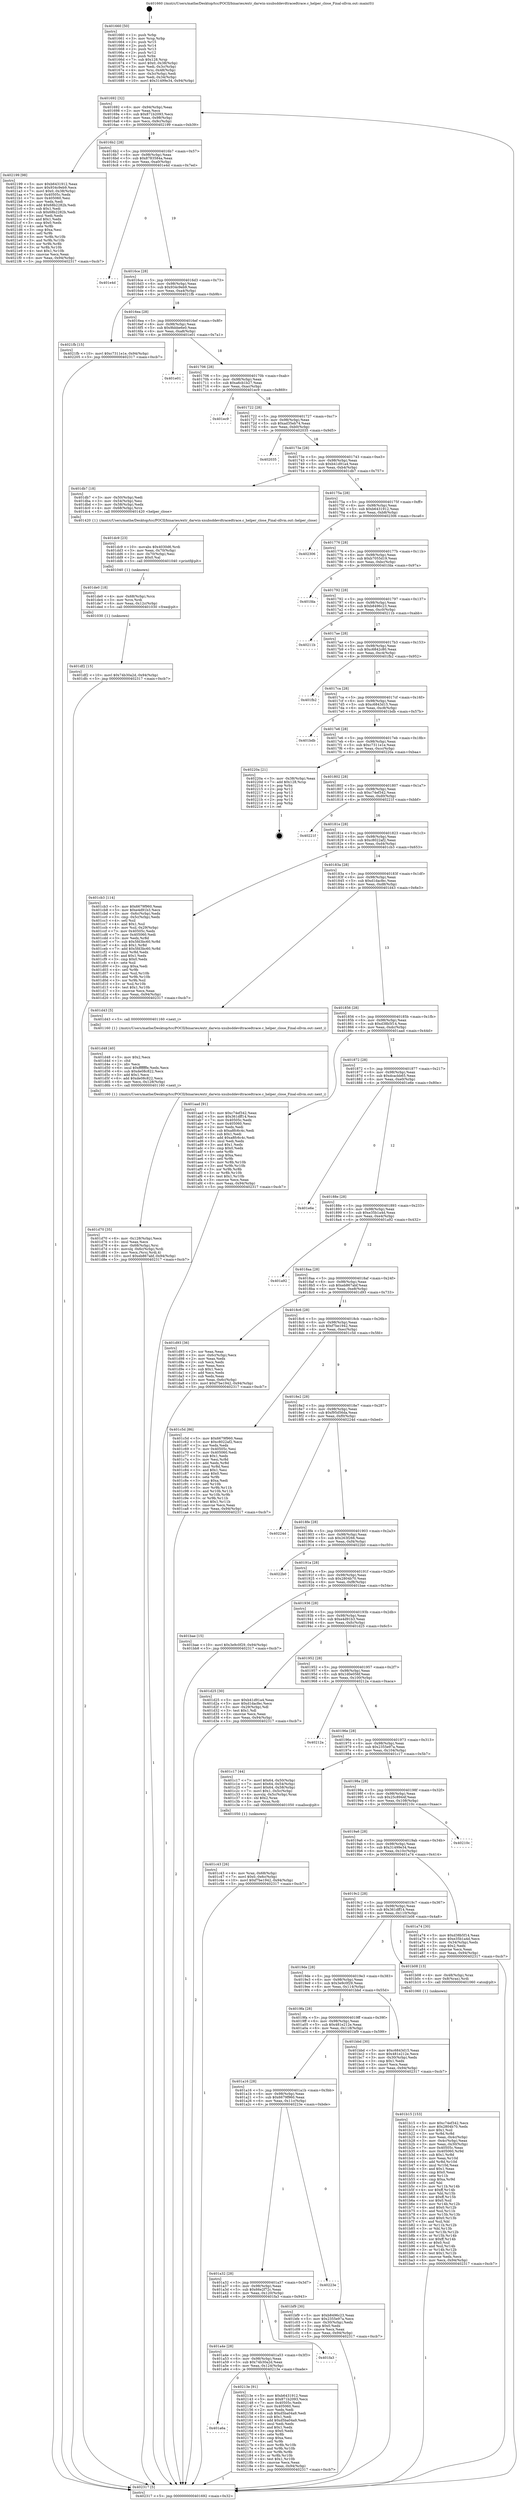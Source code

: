 digraph "0x401660" {
  label = "0x401660 (/mnt/c/Users/mathe/Desktop/tcc/POCII/binaries/extr_darwin-xnubsddevdtracedtrace.c_helper_close_Final-ollvm.out::main(0))"
  labelloc = "t"
  node[shape=record]

  Entry [label="",width=0.3,height=0.3,shape=circle,fillcolor=black,style=filled]
  "0x401692" [label="{
     0x401692 [32]\l
     | [instrs]\l
     &nbsp;&nbsp;0x401692 \<+6\>: mov -0x94(%rbp),%eax\l
     &nbsp;&nbsp;0x401698 \<+2\>: mov %eax,%ecx\l
     &nbsp;&nbsp;0x40169a \<+6\>: sub $0x871b2093,%ecx\l
     &nbsp;&nbsp;0x4016a0 \<+6\>: mov %eax,-0x98(%rbp)\l
     &nbsp;&nbsp;0x4016a6 \<+6\>: mov %ecx,-0x9c(%rbp)\l
     &nbsp;&nbsp;0x4016ac \<+6\>: je 0000000000402199 \<main+0xb39\>\l
  }"]
  "0x402199" [label="{
     0x402199 [98]\l
     | [instrs]\l
     &nbsp;&nbsp;0x402199 \<+5\>: mov $0xb6431912,%eax\l
     &nbsp;&nbsp;0x40219e \<+5\>: mov $0x934c9eb9,%ecx\l
     &nbsp;&nbsp;0x4021a3 \<+7\>: movl $0x0,-0x38(%rbp)\l
     &nbsp;&nbsp;0x4021aa \<+7\>: mov 0x40505c,%edx\l
     &nbsp;&nbsp;0x4021b1 \<+7\>: mov 0x405060,%esi\l
     &nbsp;&nbsp;0x4021b8 \<+2\>: mov %edx,%edi\l
     &nbsp;&nbsp;0x4021ba \<+6\>: add $0x68b2282b,%edi\l
     &nbsp;&nbsp;0x4021c0 \<+3\>: sub $0x1,%edi\l
     &nbsp;&nbsp;0x4021c3 \<+6\>: sub $0x68b2282b,%edi\l
     &nbsp;&nbsp;0x4021c9 \<+3\>: imul %edi,%edx\l
     &nbsp;&nbsp;0x4021cc \<+3\>: and $0x1,%edx\l
     &nbsp;&nbsp;0x4021cf \<+3\>: cmp $0x0,%edx\l
     &nbsp;&nbsp;0x4021d2 \<+4\>: sete %r8b\l
     &nbsp;&nbsp;0x4021d6 \<+3\>: cmp $0xa,%esi\l
     &nbsp;&nbsp;0x4021d9 \<+4\>: setl %r9b\l
     &nbsp;&nbsp;0x4021dd \<+3\>: mov %r8b,%r10b\l
     &nbsp;&nbsp;0x4021e0 \<+3\>: and %r9b,%r10b\l
     &nbsp;&nbsp;0x4021e3 \<+3\>: xor %r9b,%r8b\l
     &nbsp;&nbsp;0x4021e6 \<+3\>: or %r8b,%r10b\l
     &nbsp;&nbsp;0x4021e9 \<+4\>: test $0x1,%r10b\l
     &nbsp;&nbsp;0x4021ed \<+3\>: cmovne %ecx,%eax\l
     &nbsp;&nbsp;0x4021f0 \<+6\>: mov %eax,-0x94(%rbp)\l
     &nbsp;&nbsp;0x4021f6 \<+5\>: jmp 0000000000402317 \<main+0xcb7\>\l
  }"]
  "0x4016b2" [label="{
     0x4016b2 [28]\l
     | [instrs]\l
     &nbsp;&nbsp;0x4016b2 \<+5\>: jmp 00000000004016b7 \<main+0x57\>\l
     &nbsp;&nbsp;0x4016b7 \<+6\>: mov -0x98(%rbp),%eax\l
     &nbsp;&nbsp;0x4016bd \<+5\>: sub $0x8783584a,%eax\l
     &nbsp;&nbsp;0x4016c2 \<+6\>: mov %eax,-0xa0(%rbp)\l
     &nbsp;&nbsp;0x4016c8 \<+6\>: je 0000000000401e4d \<main+0x7ed\>\l
  }"]
  Exit [label="",width=0.3,height=0.3,shape=circle,fillcolor=black,style=filled,peripheries=2]
  "0x401e4d" [label="{
     0x401e4d\l
  }", style=dashed]
  "0x4016ce" [label="{
     0x4016ce [28]\l
     | [instrs]\l
     &nbsp;&nbsp;0x4016ce \<+5\>: jmp 00000000004016d3 \<main+0x73\>\l
     &nbsp;&nbsp;0x4016d3 \<+6\>: mov -0x98(%rbp),%eax\l
     &nbsp;&nbsp;0x4016d9 \<+5\>: sub $0x934c9eb9,%eax\l
     &nbsp;&nbsp;0x4016de \<+6\>: mov %eax,-0xa4(%rbp)\l
     &nbsp;&nbsp;0x4016e4 \<+6\>: je 00000000004021fb \<main+0xb9b\>\l
  }"]
  "0x401a6a" [label="{
     0x401a6a\l
  }", style=dashed]
  "0x4021fb" [label="{
     0x4021fb [15]\l
     | [instrs]\l
     &nbsp;&nbsp;0x4021fb \<+10\>: movl $0xc7311e1e,-0x94(%rbp)\l
     &nbsp;&nbsp;0x402205 \<+5\>: jmp 0000000000402317 \<main+0xcb7\>\l
  }"]
  "0x4016ea" [label="{
     0x4016ea [28]\l
     | [instrs]\l
     &nbsp;&nbsp;0x4016ea \<+5\>: jmp 00000000004016ef \<main+0x8f\>\l
     &nbsp;&nbsp;0x4016ef \<+6\>: mov -0x98(%rbp),%eax\l
     &nbsp;&nbsp;0x4016f5 \<+5\>: sub $0x9bbbe6e0,%eax\l
     &nbsp;&nbsp;0x4016fa \<+6\>: mov %eax,-0xa8(%rbp)\l
     &nbsp;&nbsp;0x401700 \<+6\>: je 0000000000401e01 \<main+0x7a1\>\l
  }"]
  "0x40213e" [label="{
     0x40213e [91]\l
     | [instrs]\l
     &nbsp;&nbsp;0x40213e \<+5\>: mov $0xb6431912,%eax\l
     &nbsp;&nbsp;0x402143 \<+5\>: mov $0x871b2093,%ecx\l
     &nbsp;&nbsp;0x402148 \<+7\>: mov 0x40505c,%edx\l
     &nbsp;&nbsp;0x40214f \<+7\>: mov 0x405060,%esi\l
     &nbsp;&nbsp;0x402156 \<+2\>: mov %edx,%edi\l
     &nbsp;&nbsp;0x402158 \<+6\>: sub $0xd5ba04a9,%edi\l
     &nbsp;&nbsp;0x40215e \<+3\>: sub $0x1,%edi\l
     &nbsp;&nbsp;0x402161 \<+6\>: add $0xd5ba04a9,%edi\l
     &nbsp;&nbsp;0x402167 \<+3\>: imul %edi,%edx\l
     &nbsp;&nbsp;0x40216a \<+3\>: and $0x1,%edx\l
     &nbsp;&nbsp;0x40216d \<+3\>: cmp $0x0,%edx\l
     &nbsp;&nbsp;0x402170 \<+4\>: sete %r8b\l
     &nbsp;&nbsp;0x402174 \<+3\>: cmp $0xa,%esi\l
     &nbsp;&nbsp;0x402177 \<+4\>: setl %r9b\l
     &nbsp;&nbsp;0x40217b \<+3\>: mov %r8b,%r10b\l
     &nbsp;&nbsp;0x40217e \<+3\>: and %r9b,%r10b\l
     &nbsp;&nbsp;0x402181 \<+3\>: xor %r9b,%r8b\l
     &nbsp;&nbsp;0x402184 \<+3\>: or %r8b,%r10b\l
     &nbsp;&nbsp;0x402187 \<+4\>: test $0x1,%r10b\l
     &nbsp;&nbsp;0x40218b \<+3\>: cmovne %ecx,%eax\l
     &nbsp;&nbsp;0x40218e \<+6\>: mov %eax,-0x94(%rbp)\l
     &nbsp;&nbsp;0x402194 \<+5\>: jmp 0000000000402317 \<main+0xcb7\>\l
  }"]
  "0x401e01" [label="{
     0x401e01\l
  }", style=dashed]
  "0x401706" [label="{
     0x401706 [28]\l
     | [instrs]\l
     &nbsp;&nbsp;0x401706 \<+5\>: jmp 000000000040170b \<main+0xab\>\l
     &nbsp;&nbsp;0x40170b \<+6\>: mov -0x98(%rbp),%eax\l
     &nbsp;&nbsp;0x401711 \<+5\>: sub $0xa6cb1b27,%eax\l
     &nbsp;&nbsp;0x401716 \<+6\>: mov %eax,-0xac(%rbp)\l
     &nbsp;&nbsp;0x40171c \<+6\>: je 0000000000401ec9 \<main+0x869\>\l
  }"]
  "0x401a4e" [label="{
     0x401a4e [28]\l
     | [instrs]\l
     &nbsp;&nbsp;0x401a4e \<+5\>: jmp 0000000000401a53 \<main+0x3f3\>\l
     &nbsp;&nbsp;0x401a53 \<+6\>: mov -0x98(%rbp),%eax\l
     &nbsp;&nbsp;0x401a59 \<+5\>: sub $0x74b30a2d,%eax\l
     &nbsp;&nbsp;0x401a5e \<+6\>: mov %eax,-0x124(%rbp)\l
     &nbsp;&nbsp;0x401a64 \<+6\>: je 000000000040213e \<main+0xade\>\l
  }"]
  "0x401ec9" [label="{
     0x401ec9\l
  }", style=dashed]
  "0x401722" [label="{
     0x401722 [28]\l
     | [instrs]\l
     &nbsp;&nbsp;0x401722 \<+5\>: jmp 0000000000401727 \<main+0xc7\>\l
     &nbsp;&nbsp;0x401727 \<+6\>: mov -0x98(%rbp),%eax\l
     &nbsp;&nbsp;0x40172d \<+5\>: sub $0xad35eb74,%eax\l
     &nbsp;&nbsp;0x401732 \<+6\>: mov %eax,-0xb0(%rbp)\l
     &nbsp;&nbsp;0x401738 \<+6\>: je 0000000000402035 \<main+0x9d5\>\l
  }"]
  "0x401fa3" [label="{
     0x401fa3\l
  }", style=dashed]
  "0x402035" [label="{
     0x402035\l
  }", style=dashed]
  "0x40173e" [label="{
     0x40173e [28]\l
     | [instrs]\l
     &nbsp;&nbsp;0x40173e \<+5\>: jmp 0000000000401743 \<main+0xe3\>\l
     &nbsp;&nbsp;0x401743 \<+6\>: mov -0x98(%rbp),%eax\l
     &nbsp;&nbsp;0x401749 \<+5\>: sub $0xb41d91a4,%eax\l
     &nbsp;&nbsp;0x40174e \<+6\>: mov %eax,-0xb4(%rbp)\l
     &nbsp;&nbsp;0x401754 \<+6\>: je 0000000000401db7 \<main+0x757\>\l
  }"]
  "0x401a32" [label="{
     0x401a32 [28]\l
     | [instrs]\l
     &nbsp;&nbsp;0x401a32 \<+5\>: jmp 0000000000401a37 \<main+0x3d7\>\l
     &nbsp;&nbsp;0x401a37 \<+6\>: mov -0x98(%rbp),%eax\l
     &nbsp;&nbsp;0x401a3d \<+5\>: sub $0x66e2f72c,%eax\l
     &nbsp;&nbsp;0x401a42 \<+6\>: mov %eax,-0x120(%rbp)\l
     &nbsp;&nbsp;0x401a48 \<+6\>: je 0000000000401fa3 \<main+0x943\>\l
  }"]
  "0x401db7" [label="{
     0x401db7 [18]\l
     | [instrs]\l
     &nbsp;&nbsp;0x401db7 \<+3\>: mov -0x50(%rbp),%edi\l
     &nbsp;&nbsp;0x401dba \<+3\>: mov -0x54(%rbp),%esi\l
     &nbsp;&nbsp;0x401dbd \<+3\>: mov -0x58(%rbp),%edx\l
     &nbsp;&nbsp;0x401dc0 \<+4\>: mov -0x68(%rbp),%rcx\l
     &nbsp;&nbsp;0x401dc4 \<+5\>: call 0000000000401420 \<helper_close\>\l
     | [calls]\l
     &nbsp;&nbsp;0x401420 \{1\} (/mnt/c/Users/mathe/Desktop/tcc/POCII/binaries/extr_darwin-xnubsddevdtracedtrace.c_helper_close_Final-ollvm.out::helper_close)\l
  }"]
  "0x40175a" [label="{
     0x40175a [28]\l
     | [instrs]\l
     &nbsp;&nbsp;0x40175a \<+5\>: jmp 000000000040175f \<main+0xff\>\l
     &nbsp;&nbsp;0x40175f \<+6\>: mov -0x98(%rbp),%eax\l
     &nbsp;&nbsp;0x401765 \<+5\>: sub $0xb6431912,%eax\l
     &nbsp;&nbsp;0x40176a \<+6\>: mov %eax,-0xb8(%rbp)\l
     &nbsp;&nbsp;0x401770 \<+6\>: je 0000000000402306 \<main+0xca6\>\l
  }"]
  "0x40223e" [label="{
     0x40223e\l
  }", style=dashed]
  "0x402306" [label="{
     0x402306\l
  }", style=dashed]
  "0x401776" [label="{
     0x401776 [28]\l
     | [instrs]\l
     &nbsp;&nbsp;0x401776 \<+5\>: jmp 000000000040177b \<main+0x11b\>\l
     &nbsp;&nbsp;0x40177b \<+6\>: mov -0x98(%rbp),%eax\l
     &nbsp;&nbsp;0x401781 \<+5\>: sub $0xb7055d19,%eax\l
     &nbsp;&nbsp;0x401786 \<+6\>: mov %eax,-0xbc(%rbp)\l
     &nbsp;&nbsp;0x40178c \<+6\>: je 0000000000401fda \<main+0x97a\>\l
  }"]
  "0x401df2" [label="{
     0x401df2 [15]\l
     | [instrs]\l
     &nbsp;&nbsp;0x401df2 \<+10\>: movl $0x74b30a2d,-0x94(%rbp)\l
     &nbsp;&nbsp;0x401dfc \<+5\>: jmp 0000000000402317 \<main+0xcb7\>\l
  }"]
  "0x401fda" [label="{
     0x401fda\l
  }", style=dashed]
  "0x401792" [label="{
     0x401792 [28]\l
     | [instrs]\l
     &nbsp;&nbsp;0x401792 \<+5\>: jmp 0000000000401797 \<main+0x137\>\l
     &nbsp;&nbsp;0x401797 \<+6\>: mov -0x98(%rbp),%eax\l
     &nbsp;&nbsp;0x40179d \<+5\>: sub $0xb8496c23,%eax\l
     &nbsp;&nbsp;0x4017a2 \<+6\>: mov %eax,-0xc0(%rbp)\l
     &nbsp;&nbsp;0x4017a8 \<+6\>: je 000000000040211b \<main+0xabb\>\l
  }"]
  "0x401de0" [label="{
     0x401de0 [18]\l
     | [instrs]\l
     &nbsp;&nbsp;0x401de0 \<+4\>: mov -0x68(%rbp),%rcx\l
     &nbsp;&nbsp;0x401de4 \<+3\>: mov %rcx,%rdi\l
     &nbsp;&nbsp;0x401de7 \<+6\>: mov %eax,-0x12c(%rbp)\l
     &nbsp;&nbsp;0x401ded \<+5\>: call 0000000000401030 \<free@plt\>\l
     | [calls]\l
     &nbsp;&nbsp;0x401030 \{1\} (unknown)\l
  }"]
  "0x40211b" [label="{
     0x40211b\l
  }", style=dashed]
  "0x4017ae" [label="{
     0x4017ae [28]\l
     | [instrs]\l
     &nbsp;&nbsp;0x4017ae \<+5\>: jmp 00000000004017b3 \<main+0x153\>\l
     &nbsp;&nbsp;0x4017b3 \<+6\>: mov -0x98(%rbp),%eax\l
     &nbsp;&nbsp;0x4017b9 \<+5\>: sub $0xc6842c80,%eax\l
     &nbsp;&nbsp;0x4017be \<+6\>: mov %eax,-0xc4(%rbp)\l
     &nbsp;&nbsp;0x4017c4 \<+6\>: je 0000000000401fb2 \<main+0x952\>\l
  }"]
  "0x401dc9" [label="{
     0x401dc9 [23]\l
     | [instrs]\l
     &nbsp;&nbsp;0x401dc9 \<+10\>: movabs $0x4030d6,%rdi\l
     &nbsp;&nbsp;0x401dd3 \<+3\>: mov %eax,-0x70(%rbp)\l
     &nbsp;&nbsp;0x401dd6 \<+3\>: mov -0x70(%rbp),%esi\l
     &nbsp;&nbsp;0x401dd9 \<+2\>: mov $0x0,%al\l
     &nbsp;&nbsp;0x401ddb \<+5\>: call 0000000000401040 \<printf@plt\>\l
     | [calls]\l
     &nbsp;&nbsp;0x401040 \{1\} (unknown)\l
  }"]
  "0x401fb2" [label="{
     0x401fb2\l
  }", style=dashed]
  "0x4017ca" [label="{
     0x4017ca [28]\l
     | [instrs]\l
     &nbsp;&nbsp;0x4017ca \<+5\>: jmp 00000000004017cf \<main+0x16f\>\l
     &nbsp;&nbsp;0x4017cf \<+6\>: mov -0x98(%rbp),%eax\l
     &nbsp;&nbsp;0x4017d5 \<+5\>: sub $0xc6843d15,%eax\l
     &nbsp;&nbsp;0x4017da \<+6\>: mov %eax,-0xc8(%rbp)\l
     &nbsp;&nbsp;0x4017e0 \<+6\>: je 0000000000401bdb \<main+0x57b\>\l
  }"]
  "0x401d70" [label="{
     0x401d70 [35]\l
     | [instrs]\l
     &nbsp;&nbsp;0x401d70 \<+6\>: mov -0x128(%rbp),%ecx\l
     &nbsp;&nbsp;0x401d76 \<+3\>: imul %eax,%ecx\l
     &nbsp;&nbsp;0x401d79 \<+4\>: mov -0x68(%rbp),%rsi\l
     &nbsp;&nbsp;0x401d7d \<+4\>: movslq -0x6c(%rbp),%rdi\l
     &nbsp;&nbsp;0x401d81 \<+3\>: mov %ecx,(%rsi,%rdi,4)\l
     &nbsp;&nbsp;0x401d84 \<+10\>: movl $0xeb867abf,-0x94(%rbp)\l
     &nbsp;&nbsp;0x401d8e \<+5\>: jmp 0000000000402317 \<main+0xcb7\>\l
  }"]
  "0x401bdb" [label="{
     0x401bdb\l
  }", style=dashed]
  "0x4017e6" [label="{
     0x4017e6 [28]\l
     | [instrs]\l
     &nbsp;&nbsp;0x4017e6 \<+5\>: jmp 00000000004017eb \<main+0x18b\>\l
     &nbsp;&nbsp;0x4017eb \<+6\>: mov -0x98(%rbp),%eax\l
     &nbsp;&nbsp;0x4017f1 \<+5\>: sub $0xc7311e1e,%eax\l
     &nbsp;&nbsp;0x4017f6 \<+6\>: mov %eax,-0xcc(%rbp)\l
     &nbsp;&nbsp;0x4017fc \<+6\>: je 000000000040220a \<main+0xbaa\>\l
  }"]
  "0x401d48" [label="{
     0x401d48 [40]\l
     | [instrs]\l
     &nbsp;&nbsp;0x401d48 \<+5\>: mov $0x2,%ecx\l
     &nbsp;&nbsp;0x401d4d \<+1\>: cltd\l
     &nbsp;&nbsp;0x401d4e \<+2\>: idiv %ecx\l
     &nbsp;&nbsp;0x401d50 \<+6\>: imul $0xfffffffe,%edx,%ecx\l
     &nbsp;&nbsp;0x401d56 \<+6\>: sub $0xde08c822,%ecx\l
     &nbsp;&nbsp;0x401d5c \<+3\>: add $0x1,%ecx\l
     &nbsp;&nbsp;0x401d5f \<+6\>: add $0xde08c822,%ecx\l
     &nbsp;&nbsp;0x401d65 \<+6\>: mov %ecx,-0x128(%rbp)\l
     &nbsp;&nbsp;0x401d6b \<+5\>: call 0000000000401160 \<next_i\>\l
     | [calls]\l
     &nbsp;&nbsp;0x401160 \{1\} (/mnt/c/Users/mathe/Desktop/tcc/POCII/binaries/extr_darwin-xnubsddevdtracedtrace.c_helper_close_Final-ollvm.out::next_i)\l
  }"]
  "0x40220a" [label="{
     0x40220a [21]\l
     | [instrs]\l
     &nbsp;&nbsp;0x40220a \<+3\>: mov -0x38(%rbp),%eax\l
     &nbsp;&nbsp;0x40220d \<+7\>: add $0x128,%rsp\l
     &nbsp;&nbsp;0x402214 \<+1\>: pop %rbx\l
     &nbsp;&nbsp;0x402215 \<+2\>: pop %r12\l
     &nbsp;&nbsp;0x402217 \<+2\>: pop %r13\l
     &nbsp;&nbsp;0x402219 \<+2\>: pop %r14\l
     &nbsp;&nbsp;0x40221b \<+2\>: pop %r15\l
     &nbsp;&nbsp;0x40221d \<+1\>: pop %rbp\l
     &nbsp;&nbsp;0x40221e \<+1\>: ret\l
  }"]
  "0x401802" [label="{
     0x401802 [28]\l
     | [instrs]\l
     &nbsp;&nbsp;0x401802 \<+5\>: jmp 0000000000401807 \<main+0x1a7\>\l
     &nbsp;&nbsp;0x401807 \<+6\>: mov -0x98(%rbp),%eax\l
     &nbsp;&nbsp;0x40180d \<+5\>: sub $0xc74ef342,%eax\l
     &nbsp;&nbsp;0x401812 \<+6\>: mov %eax,-0xd0(%rbp)\l
     &nbsp;&nbsp;0x401818 \<+6\>: je 000000000040221f \<main+0xbbf\>\l
  }"]
  "0x401c43" [label="{
     0x401c43 [26]\l
     | [instrs]\l
     &nbsp;&nbsp;0x401c43 \<+4\>: mov %rax,-0x68(%rbp)\l
     &nbsp;&nbsp;0x401c47 \<+7\>: movl $0x0,-0x6c(%rbp)\l
     &nbsp;&nbsp;0x401c4e \<+10\>: movl $0xf7be1942,-0x94(%rbp)\l
     &nbsp;&nbsp;0x401c58 \<+5\>: jmp 0000000000402317 \<main+0xcb7\>\l
  }"]
  "0x40221f" [label="{
     0x40221f\l
  }", style=dashed]
  "0x40181e" [label="{
     0x40181e [28]\l
     | [instrs]\l
     &nbsp;&nbsp;0x40181e \<+5\>: jmp 0000000000401823 \<main+0x1c3\>\l
     &nbsp;&nbsp;0x401823 \<+6\>: mov -0x98(%rbp),%eax\l
     &nbsp;&nbsp;0x401829 \<+5\>: sub $0xc8022af2,%eax\l
     &nbsp;&nbsp;0x40182e \<+6\>: mov %eax,-0xd4(%rbp)\l
     &nbsp;&nbsp;0x401834 \<+6\>: je 0000000000401cb3 \<main+0x653\>\l
  }"]
  "0x401a16" [label="{
     0x401a16 [28]\l
     | [instrs]\l
     &nbsp;&nbsp;0x401a16 \<+5\>: jmp 0000000000401a1b \<main+0x3bb\>\l
     &nbsp;&nbsp;0x401a1b \<+6\>: mov -0x98(%rbp),%eax\l
     &nbsp;&nbsp;0x401a21 \<+5\>: sub $0x6679f960,%eax\l
     &nbsp;&nbsp;0x401a26 \<+6\>: mov %eax,-0x11c(%rbp)\l
     &nbsp;&nbsp;0x401a2c \<+6\>: je 000000000040223e \<main+0xbde\>\l
  }"]
  "0x401cb3" [label="{
     0x401cb3 [114]\l
     | [instrs]\l
     &nbsp;&nbsp;0x401cb3 \<+5\>: mov $0x6679f960,%eax\l
     &nbsp;&nbsp;0x401cb8 \<+5\>: mov $0xe4d91b3,%ecx\l
     &nbsp;&nbsp;0x401cbd \<+3\>: mov -0x6c(%rbp),%edx\l
     &nbsp;&nbsp;0x401cc0 \<+3\>: cmp -0x5c(%rbp),%edx\l
     &nbsp;&nbsp;0x401cc3 \<+4\>: setl %sil\l
     &nbsp;&nbsp;0x401cc7 \<+4\>: and $0x1,%sil\l
     &nbsp;&nbsp;0x401ccb \<+4\>: mov %sil,-0x29(%rbp)\l
     &nbsp;&nbsp;0x401ccf \<+7\>: mov 0x40505c,%edx\l
     &nbsp;&nbsp;0x401cd6 \<+7\>: mov 0x405060,%edi\l
     &nbsp;&nbsp;0x401cdd \<+3\>: mov %edx,%r8d\l
     &nbsp;&nbsp;0x401ce0 \<+7\>: sub $0x5fd3bc60,%r8d\l
     &nbsp;&nbsp;0x401ce7 \<+4\>: sub $0x1,%r8d\l
     &nbsp;&nbsp;0x401ceb \<+7\>: add $0x5fd3bc60,%r8d\l
     &nbsp;&nbsp;0x401cf2 \<+4\>: imul %r8d,%edx\l
     &nbsp;&nbsp;0x401cf6 \<+3\>: and $0x1,%edx\l
     &nbsp;&nbsp;0x401cf9 \<+3\>: cmp $0x0,%edx\l
     &nbsp;&nbsp;0x401cfc \<+4\>: sete %sil\l
     &nbsp;&nbsp;0x401d00 \<+3\>: cmp $0xa,%edi\l
     &nbsp;&nbsp;0x401d03 \<+4\>: setl %r9b\l
     &nbsp;&nbsp;0x401d07 \<+3\>: mov %sil,%r10b\l
     &nbsp;&nbsp;0x401d0a \<+3\>: and %r9b,%r10b\l
     &nbsp;&nbsp;0x401d0d \<+3\>: xor %r9b,%sil\l
     &nbsp;&nbsp;0x401d10 \<+3\>: or %sil,%r10b\l
     &nbsp;&nbsp;0x401d13 \<+4\>: test $0x1,%r10b\l
     &nbsp;&nbsp;0x401d17 \<+3\>: cmovne %ecx,%eax\l
     &nbsp;&nbsp;0x401d1a \<+6\>: mov %eax,-0x94(%rbp)\l
     &nbsp;&nbsp;0x401d20 \<+5\>: jmp 0000000000402317 \<main+0xcb7\>\l
  }"]
  "0x40183a" [label="{
     0x40183a [28]\l
     | [instrs]\l
     &nbsp;&nbsp;0x40183a \<+5\>: jmp 000000000040183f \<main+0x1df\>\l
     &nbsp;&nbsp;0x40183f \<+6\>: mov -0x98(%rbp),%eax\l
     &nbsp;&nbsp;0x401845 \<+5\>: sub $0xd1dacfec,%eax\l
     &nbsp;&nbsp;0x40184a \<+6\>: mov %eax,-0xd8(%rbp)\l
     &nbsp;&nbsp;0x401850 \<+6\>: je 0000000000401d43 \<main+0x6e3\>\l
  }"]
  "0x401bf9" [label="{
     0x401bf9 [30]\l
     | [instrs]\l
     &nbsp;&nbsp;0x401bf9 \<+5\>: mov $0xb8496c23,%eax\l
     &nbsp;&nbsp;0x401bfe \<+5\>: mov $0x2355e97a,%ecx\l
     &nbsp;&nbsp;0x401c03 \<+3\>: mov -0x30(%rbp),%edx\l
     &nbsp;&nbsp;0x401c06 \<+3\>: cmp $0x0,%edx\l
     &nbsp;&nbsp;0x401c09 \<+3\>: cmove %ecx,%eax\l
     &nbsp;&nbsp;0x401c0c \<+6\>: mov %eax,-0x94(%rbp)\l
     &nbsp;&nbsp;0x401c12 \<+5\>: jmp 0000000000402317 \<main+0xcb7\>\l
  }"]
  "0x401d43" [label="{
     0x401d43 [5]\l
     | [instrs]\l
     &nbsp;&nbsp;0x401d43 \<+5\>: call 0000000000401160 \<next_i\>\l
     | [calls]\l
     &nbsp;&nbsp;0x401160 \{1\} (/mnt/c/Users/mathe/Desktop/tcc/POCII/binaries/extr_darwin-xnubsddevdtracedtrace.c_helper_close_Final-ollvm.out::next_i)\l
  }"]
  "0x401856" [label="{
     0x401856 [28]\l
     | [instrs]\l
     &nbsp;&nbsp;0x401856 \<+5\>: jmp 000000000040185b \<main+0x1fb\>\l
     &nbsp;&nbsp;0x40185b \<+6\>: mov -0x98(%rbp),%eax\l
     &nbsp;&nbsp;0x401861 \<+5\>: sub $0xd38b5f14,%eax\l
     &nbsp;&nbsp;0x401866 \<+6\>: mov %eax,-0xdc(%rbp)\l
     &nbsp;&nbsp;0x40186c \<+6\>: je 0000000000401aad \<main+0x44d\>\l
  }"]
  "0x4019fa" [label="{
     0x4019fa [28]\l
     | [instrs]\l
     &nbsp;&nbsp;0x4019fa \<+5\>: jmp 00000000004019ff \<main+0x39f\>\l
     &nbsp;&nbsp;0x4019ff \<+6\>: mov -0x98(%rbp),%eax\l
     &nbsp;&nbsp;0x401a05 \<+5\>: sub $0x481e212e,%eax\l
     &nbsp;&nbsp;0x401a0a \<+6\>: mov %eax,-0x118(%rbp)\l
     &nbsp;&nbsp;0x401a10 \<+6\>: je 0000000000401bf9 \<main+0x599\>\l
  }"]
  "0x401aad" [label="{
     0x401aad [91]\l
     | [instrs]\l
     &nbsp;&nbsp;0x401aad \<+5\>: mov $0xc74ef342,%eax\l
     &nbsp;&nbsp;0x401ab2 \<+5\>: mov $0x361dff14,%ecx\l
     &nbsp;&nbsp;0x401ab7 \<+7\>: mov 0x40505c,%edx\l
     &nbsp;&nbsp;0x401abe \<+7\>: mov 0x405060,%esi\l
     &nbsp;&nbsp;0x401ac5 \<+2\>: mov %edx,%edi\l
     &nbsp;&nbsp;0x401ac7 \<+6\>: sub $0xa8fc6c4c,%edi\l
     &nbsp;&nbsp;0x401acd \<+3\>: sub $0x1,%edi\l
     &nbsp;&nbsp;0x401ad0 \<+6\>: add $0xa8fc6c4c,%edi\l
     &nbsp;&nbsp;0x401ad6 \<+3\>: imul %edi,%edx\l
     &nbsp;&nbsp;0x401ad9 \<+3\>: and $0x1,%edx\l
     &nbsp;&nbsp;0x401adc \<+3\>: cmp $0x0,%edx\l
     &nbsp;&nbsp;0x401adf \<+4\>: sete %r8b\l
     &nbsp;&nbsp;0x401ae3 \<+3\>: cmp $0xa,%esi\l
     &nbsp;&nbsp;0x401ae6 \<+4\>: setl %r9b\l
     &nbsp;&nbsp;0x401aea \<+3\>: mov %r8b,%r10b\l
     &nbsp;&nbsp;0x401aed \<+3\>: and %r9b,%r10b\l
     &nbsp;&nbsp;0x401af0 \<+3\>: xor %r9b,%r8b\l
     &nbsp;&nbsp;0x401af3 \<+3\>: or %r8b,%r10b\l
     &nbsp;&nbsp;0x401af6 \<+4\>: test $0x1,%r10b\l
     &nbsp;&nbsp;0x401afa \<+3\>: cmovne %ecx,%eax\l
     &nbsp;&nbsp;0x401afd \<+6\>: mov %eax,-0x94(%rbp)\l
     &nbsp;&nbsp;0x401b03 \<+5\>: jmp 0000000000402317 \<main+0xcb7\>\l
  }"]
  "0x401872" [label="{
     0x401872 [28]\l
     | [instrs]\l
     &nbsp;&nbsp;0x401872 \<+5\>: jmp 0000000000401877 \<main+0x217\>\l
     &nbsp;&nbsp;0x401877 \<+6\>: mov -0x98(%rbp),%eax\l
     &nbsp;&nbsp;0x40187d \<+5\>: sub $0xdcacbb65,%eax\l
     &nbsp;&nbsp;0x401882 \<+6\>: mov %eax,-0xe0(%rbp)\l
     &nbsp;&nbsp;0x401888 \<+6\>: je 0000000000401e6e \<main+0x80e\>\l
  }"]
  "0x401bbd" [label="{
     0x401bbd [30]\l
     | [instrs]\l
     &nbsp;&nbsp;0x401bbd \<+5\>: mov $0xc6843d15,%eax\l
     &nbsp;&nbsp;0x401bc2 \<+5\>: mov $0x481e212e,%ecx\l
     &nbsp;&nbsp;0x401bc7 \<+3\>: mov -0x30(%rbp),%edx\l
     &nbsp;&nbsp;0x401bca \<+3\>: cmp $0x1,%edx\l
     &nbsp;&nbsp;0x401bcd \<+3\>: cmovl %ecx,%eax\l
     &nbsp;&nbsp;0x401bd0 \<+6\>: mov %eax,-0x94(%rbp)\l
     &nbsp;&nbsp;0x401bd6 \<+5\>: jmp 0000000000402317 \<main+0xcb7\>\l
  }"]
  "0x401e6e" [label="{
     0x401e6e\l
  }", style=dashed]
  "0x40188e" [label="{
     0x40188e [28]\l
     | [instrs]\l
     &nbsp;&nbsp;0x40188e \<+5\>: jmp 0000000000401893 \<main+0x233\>\l
     &nbsp;&nbsp;0x401893 \<+6\>: mov -0x98(%rbp),%eax\l
     &nbsp;&nbsp;0x401899 \<+5\>: sub $0xe35b1a4d,%eax\l
     &nbsp;&nbsp;0x40189e \<+6\>: mov %eax,-0xe4(%rbp)\l
     &nbsp;&nbsp;0x4018a4 \<+6\>: je 0000000000401a92 \<main+0x432\>\l
  }"]
  "0x401b15" [label="{
     0x401b15 [153]\l
     | [instrs]\l
     &nbsp;&nbsp;0x401b15 \<+5\>: mov $0xc74ef342,%ecx\l
     &nbsp;&nbsp;0x401b1a \<+5\>: mov $0x2804b70,%edx\l
     &nbsp;&nbsp;0x401b1f \<+3\>: mov $0x1,%sil\l
     &nbsp;&nbsp;0x401b22 \<+3\>: xor %r8d,%r8d\l
     &nbsp;&nbsp;0x401b25 \<+3\>: mov %eax,-0x4c(%rbp)\l
     &nbsp;&nbsp;0x401b28 \<+3\>: mov -0x4c(%rbp),%eax\l
     &nbsp;&nbsp;0x401b2b \<+3\>: mov %eax,-0x30(%rbp)\l
     &nbsp;&nbsp;0x401b2e \<+7\>: mov 0x40505c,%eax\l
     &nbsp;&nbsp;0x401b35 \<+8\>: mov 0x405060,%r9d\l
     &nbsp;&nbsp;0x401b3d \<+4\>: sub $0x1,%r8d\l
     &nbsp;&nbsp;0x401b41 \<+3\>: mov %eax,%r10d\l
     &nbsp;&nbsp;0x401b44 \<+3\>: add %r8d,%r10d\l
     &nbsp;&nbsp;0x401b47 \<+4\>: imul %r10d,%eax\l
     &nbsp;&nbsp;0x401b4b \<+3\>: and $0x1,%eax\l
     &nbsp;&nbsp;0x401b4e \<+3\>: cmp $0x0,%eax\l
     &nbsp;&nbsp;0x401b51 \<+4\>: sete %r11b\l
     &nbsp;&nbsp;0x401b55 \<+4\>: cmp $0xa,%r9d\l
     &nbsp;&nbsp;0x401b59 \<+3\>: setl %bl\l
     &nbsp;&nbsp;0x401b5c \<+3\>: mov %r11b,%r14b\l
     &nbsp;&nbsp;0x401b5f \<+4\>: xor $0xff,%r14b\l
     &nbsp;&nbsp;0x401b63 \<+3\>: mov %bl,%r15b\l
     &nbsp;&nbsp;0x401b66 \<+4\>: xor $0xff,%r15b\l
     &nbsp;&nbsp;0x401b6a \<+4\>: xor $0x0,%sil\l
     &nbsp;&nbsp;0x401b6e \<+3\>: mov %r14b,%r12b\l
     &nbsp;&nbsp;0x401b71 \<+4\>: and $0x0,%r12b\l
     &nbsp;&nbsp;0x401b75 \<+3\>: and %sil,%r11b\l
     &nbsp;&nbsp;0x401b78 \<+3\>: mov %r15b,%r13b\l
     &nbsp;&nbsp;0x401b7b \<+4\>: and $0x0,%r13b\l
     &nbsp;&nbsp;0x401b7f \<+3\>: and %sil,%bl\l
     &nbsp;&nbsp;0x401b82 \<+3\>: or %r11b,%r12b\l
     &nbsp;&nbsp;0x401b85 \<+3\>: or %bl,%r13b\l
     &nbsp;&nbsp;0x401b88 \<+3\>: xor %r13b,%r12b\l
     &nbsp;&nbsp;0x401b8b \<+3\>: or %r15b,%r14b\l
     &nbsp;&nbsp;0x401b8e \<+4\>: xor $0xff,%r14b\l
     &nbsp;&nbsp;0x401b92 \<+4\>: or $0x0,%sil\l
     &nbsp;&nbsp;0x401b96 \<+3\>: and %sil,%r14b\l
     &nbsp;&nbsp;0x401b99 \<+3\>: or %r14b,%r12b\l
     &nbsp;&nbsp;0x401b9c \<+4\>: test $0x1,%r12b\l
     &nbsp;&nbsp;0x401ba0 \<+3\>: cmovne %edx,%ecx\l
     &nbsp;&nbsp;0x401ba3 \<+6\>: mov %ecx,-0x94(%rbp)\l
     &nbsp;&nbsp;0x401ba9 \<+5\>: jmp 0000000000402317 \<main+0xcb7\>\l
  }"]
  "0x401a92" [label="{
     0x401a92\l
  }", style=dashed]
  "0x4018aa" [label="{
     0x4018aa [28]\l
     | [instrs]\l
     &nbsp;&nbsp;0x4018aa \<+5\>: jmp 00000000004018af \<main+0x24f\>\l
     &nbsp;&nbsp;0x4018af \<+6\>: mov -0x98(%rbp),%eax\l
     &nbsp;&nbsp;0x4018b5 \<+5\>: sub $0xeb867abf,%eax\l
     &nbsp;&nbsp;0x4018ba \<+6\>: mov %eax,-0xe8(%rbp)\l
     &nbsp;&nbsp;0x4018c0 \<+6\>: je 0000000000401d93 \<main+0x733\>\l
  }"]
  "0x4019de" [label="{
     0x4019de [28]\l
     | [instrs]\l
     &nbsp;&nbsp;0x4019de \<+5\>: jmp 00000000004019e3 \<main+0x383\>\l
     &nbsp;&nbsp;0x4019e3 \<+6\>: mov -0x98(%rbp),%eax\l
     &nbsp;&nbsp;0x4019e9 \<+5\>: sub $0x3e9c0f29,%eax\l
     &nbsp;&nbsp;0x4019ee \<+6\>: mov %eax,-0x114(%rbp)\l
     &nbsp;&nbsp;0x4019f4 \<+6\>: je 0000000000401bbd \<main+0x55d\>\l
  }"]
  "0x401d93" [label="{
     0x401d93 [36]\l
     | [instrs]\l
     &nbsp;&nbsp;0x401d93 \<+2\>: xor %eax,%eax\l
     &nbsp;&nbsp;0x401d95 \<+3\>: mov -0x6c(%rbp),%ecx\l
     &nbsp;&nbsp;0x401d98 \<+2\>: mov %eax,%edx\l
     &nbsp;&nbsp;0x401d9a \<+2\>: sub %ecx,%edx\l
     &nbsp;&nbsp;0x401d9c \<+2\>: mov %eax,%ecx\l
     &nbsp;&nbsp;0x401d9e \<+3\>: sub $0x1,%ecx\l
     &nbsp;&nbsp;0x401da1 \<+2\>: add %ecx,%edx\l
     &nbsp;&nbsp;0x401da3 \<+2\>: sub %edx,%eax\l
     &nbsp;&nbsp;0x401da5 \<+3\>: mov %eax,-0x6c(%rbp)\l
     &nbsp;&nbsp;0x401da8 \<+10\>: movl $0xf7be1942,-0x94(%rbp)\l
     &nbsp;&nbsp;0x401db2 \<+5\>: jmp 0000000000402317 \<main+0xcb7\>\l
  }"]
  "0x4018c6" [label="{
     0x4018c6 [28]\l
     | [instrs]\l
     &nbsp;&nbsp;0x4018c6 \<+5\>: jmp 00000000004018cb \<main+0x26b\>\l
     &nbsp;&nbsp;0x4018cb \<+6\>: mov -0x98(%rbp),%eax\l
     &nbsp;&nbsp;0x4018d1 \<+5\>: sub $0xf7be1942,%eax\l
     &nbsp;&nbsp;0x4018d6 \<+6\>: mov %eax,-0xec(%rbp)\l
     &nbsp;&nbsp;0x4018dc \<+6\>: je 0000000000401c5d \<main+0x5fd\>\l
  }"]
  "0x401b08" [label="{
     0x401b08 [13]\l
     | [instrs]\l
     &nbsp;&nbsp;0x401b08 \<+4\>: mov -0x48(%rbp),%rax\l
     &nbsp;&nbsp;0x401b0c \<+4\>: mov 0x8(%rax),%rdi\l
     &nbsp;&nbsp;0x401b10 \<+5\>: call 0000000000401060 \<atoi@plt\>\l
     | [calls]\l
     &nbsp;&nbsp;0x401060 \{1\} (unknown)\l
  }"]
  "0x401c5d" [label="{
     0x401c5d [86]\l
     | [instrs]\l
     &nbsp;&nbsp;0x401c5d \<+5\>: mov $0x6679f960,%eax\l
     &nbsp;&nbsp;0x401c62 \<+5\>: mov $0xc8022af2,%ecx\l
     &nbsp;&nbsp;0x401c67 \<+2\>: xor %edx,%edx\l
     &nbsp;&nbsp;0x401c69 \<+7\>: mov 0x40505c,%esi\l
     &nbsp;&nbsp;0x401c70 \<+7\>: mov 0x405060,%edi\l
     &nbsp;&nbsp;0x401c77 \<+3\>: sub $0x1,%edx\l
     &nbsp;&nbsp;0x401c7a \<+3\>: mov %esi,%r8d\l
     &nbsp;&nbsp;0x401c7d \<+3\>: add %edx,%r8d\l
     &nbsp;&nbsp;0x401c80 \<+4\>: imul %r8d,%esi\l
     &nbsp;&nbsp;0x401c84 \<+3\>: and $0x1,%esi\l
     &nbsp;&nbsp;0x401c87 \<+3\>: cmp $0x0,%esi\l
     &nbsp;&nbsp;0x401c8a \<+4\>: sete %r9b\l
     &nbsp;&nbsp;0x401c8e \<+3\>: cmp $0xa,%edi\l
     &nbsp;&nbsp;0x401c91 \<+4\>: setl %r10b\l
     &nbsp;&nbsp;0x401c95 \<+3\>: mov %r9b,%r11b\l
     &nbsp;&nbsp;0x401c98 \<+3\>: and %r10b,%r11b\l
     &nbsp;&nbsp;0x401c9b \<+3\>: xor %r10b,%r9b\l
     &nbsp;&nbsp;0x401c9e \<+3\>: or %r9b,%r11b\l
     &nbsp;&nbsp;0x401ca1 \<+4\>: test $0x1,%r11b\l
     &nbsp;&nbsp;0x401ca5 \<+3\>: cmovne %ecx,%eax\l
     &nbsp;&nbsp;0x401ca8 \<+6\>: mov %eax,-0x94(%rbp)\l
     &nbsp;&nbsp;0x401cae \<+5\>: jmp 0000000000402317 \<main+0xcb7\>\l
  }"]
  "0x4018e2" [label="{
     0x4018e2 [28]\l
     | [instrs]\l
     &nbsp;&nbsp;0x4018e2 \<+5\>: jmp 00000000004018e7 \<main+0x287\>\l
     &nbsp;&nbsp;0x4018e7 \<+6\>: mov -0x98(%rbp),%eax\l
     &nbsp;&nbsp;0x4018ed \<+5\>: sub $0xf95d56da,%eax\l
     &nbsp;&nbsp;0x4018f2 \<+6\>: mov %eax,-0xf0(%rbp)\l
     &nbsp;&nbsp;0x4018f8 \<+6\>: je 000000000040224d \<main+0xbed\>\l
  }"]
  "0x401660" [label="{
     0x401660 [50]\l
     | [instrs]\l
     &nbsp;&nbsp;0x401660 \<+1\>: push %rbp\l
     &nbsp;&nbsp;0x401661 \<+3\>: mov %rsp,%rbp\l
     &nbsp;&nbsp;0x401664 \<+2\>: push %r15\l
     &nbsp;&nbsp;0x401666 \<+2\>: push %r14\l
     &nbsp;&nbsp;0x401668 \<+2\>: push %r13\l
     &nbsp;&nbsp;0x40166a \<+2\>: push %r12\l
     &nbsp;&nbsp;0x40166c \<+1\>: push %rbx\l
     &nbsp;&nbsp;0x40166d \<+7\>: sub $0x128,%rsp\l
     &nbsp;&nbsp;0x401674 \<+7\>: movl $0x0,-0x38(%rbp)\l
     &nbsp;&nbsp;0x40167b \<+3\>: mov %edi,-0x3c(%rbp)\l
     &nbsp;&nbsp;0x40167e \<+4\>: mov %rsi,-0x48(%rbp)\l
     &nbsp;&nbsp;0x401682 \<+3\>: mov -0x3c(%rbp),%edi\l
     &nbsp;&nbsp;0x401685 \<+3\>: mov %edi,-0x34(%rbp)\l
     &nbsp;&nbsp;0x401688 \<+10\>: movl $0x31499e34,-0x94(%rbp)\l
  }"]
  "0x40224d" [label="{
     0x40224d\l
  }", style=dashed]
  "0x4018fe" [label="{
     0x4018fe [28]\l
     | [instrs]\l
     &nbsp;&nbsp;0x4018fe \<+5\>: jmp 0000000000401903 \<main+0x2a3\>\l
     &nbsp;&nbsp;0x401903 \<+6\>: mov -0x98(%rbp),%eax\l
     &nbsp;&nbsp;0x401909 \<+5\>: sub $0x263f266,%eax\l
     &nbsp;&nbsp;0x40190e \<+6\>: mov %eax,-0xf4(%rbp)\l
     &nbsp;&nbsp;0x401914 \<+6\>: je 00000000004022b0 \<main+0xc50\>\l
  }"]
  "0x402317" [label="{
     0x402317 [5]\l
     | [instrs]\l
     &nbsp;&nbsp;0x402317 \<+5\>: jmp 0000000000401692 \<main+0x32\>\l
  }"]
  "0x4022b0" [label="{
     0x4022b0\l
  }", style=dashed]
  "0x40191a" [label="{
     0x40191a [28]\l
     | [instrs]\l
     &nbsp;&nbsp;0x40191a \<+5\>: jmp 000000000040191f \<main+0x2bf\>\l
     &nbsp;&nbsp;0x40191f \<+6\>: mov -0x98(%rbp),%eax\l
     &nbsp;&nbsp;0x401925 \<+5\>: sub $0x2804b70,%eax\l
     &nbsp;&nbsp;0x40192a \<+6\>: mov %eax,-0xf8(%rbp)\l
     &nbsp;&nbsp;0x401930 \<+6\>: je 0000000000401bae \<main+0x54e\>\l
  }"]
  "0x4019c2" [label="{
     0x4019c2 [28]\l
     | [instrs]\l
     &nbsp;&nbsp;0x4019c2 \<+5\>: jmp 00000000004019c7 \<main+0x367\>\l
     &nbsp;&nbsp;0x4019c7 \<+6\>: mov -0x98(%rbp),%eax\l
     &nbsp;&nbsp;0x4019cd \<+5\>: sub $0x361dff14,%eax\l
     &nbsp;&nbsp;0x4019d2 \<+6\>: mov %eax,-0x110(%rbp)\l
     &nbsp;&nbsp;0x4019d8 \<+6\>: je 0000000000401b08 \<main+0x4a8\>\l
  }"]
  "0x401bae" [label="{
     0x401bae [15]\l
     | [instrs]\l
     &nbsp;&nbsp;0x401bae \<+10\>: movl $0x3e9c0f29,-0x94(%rbp)\l
     &nbsp;&nbsp;0x401bb8 \<+5\>: jmp 0000000000402317 \<main+0xcb7\>\l
  }"]
  "0x401936" [label="{
     0x401936 [28]\l
     | [instrs]\l
     &nbsp;&nbsp;0x401936 \<+5\>: jmp 000000000040193b \<main+0x2db\>\l
     &nbsp;&nbsp;0x40193b \<+6\>: mov -0x98(%rbp),%eax\l
     &nbsp;&nbsp;0x401941 \<+5\>: sub $0xe4d91b3,%eax\l
     &nbsp;&nbsp;0x401946 \<+6\>: mov %eax,-0xfc(%rbp)\l
     &nbsp;&nbsp;0x40194c \<+6\>: je 0000000000401d25 \<main+0x6c5\>\l
  }"]
  "0x401a74" [label="{
     0x401a74 [30]\l
     | [instrs]\l
     &nbsp;&nbsp;0x401a74 \<+5\>: mov $0xd38b5f14,%eax\l
     &nbsp;&nbsp;0x401a79 \<+5\>: mov $0xe35b1a4d,%ecx\l
     &nbsp;&nbsp;0x401a7e \<+3\>: mov -0x34(%rbp),%edx\l
     &nbsp;&nbsp;0x401a81 \<+3\>: cmp $0x2,%edx\l
     &nbsp;&nbsp;0x401a84 \<+3\>: cmovne %ecx,%eax\l
     &nbsp;&nbsp;0x401a87 \<+6\>: mov %eax,-0x94(%rbp)\l
     &nbsp;&nbsp;0x401a8d \<+5\>: jmp 0000000000402317 \<main+0xcb7\>\l
  }"]
  "0x401d25" [label="{
     0x401d25 [30]\l
     | [instrs]\l
     &nbsp;&nbsp;0x401d25 \<+5\>: mov $0xb41d91a4,%eax\l
     &nbsp;&nbsp;0x401d2a \<+5\>: mov $0xd1dacfec,%ecx\l
     &nbsp;&nbsp;0x401d2f \<+3\>: mov -0x29(%rbp),%dl\l
     &nbsp;&nbsp;0x401d32 \<+3\>: test $0x1,%dl\l
     &nbsp;&nbsp;0x401d35 \<+3\>: cmovne %ecx,%eax\l
     &nbsp;&nbsp;0x401d38 \<+6\>: mov %eax,-0x94(%rbp)\l
     &nbsp;&nbsp;0x401d3e \<+5\>: jmp 0000000000402317 \<main+0xcb7\>\l
  }"]
  "0x401952" [label="{
     0x401952 [28]\l
     | [instrs]\l
     &nbsp;&nbsp;0x401952 \<+5\>: jmp 0000000000401957 \<main+0x2f7\>\l
     &nbsp;&nbsp;0x401957 \<+6\>: mov -0x98(%rbp),%eax\l
     &nbsp;&nbsp;0x40195d \<+5\>: sub $0x1d0e056f,%eax\l
     &nbsp;&nbsp;0x401962 \<+6\>: mov %eax,-0x100(%rbp)\l
     &nbsp;&nbsp;0x401968 \<+6\>: je 000000000040212a \<main+0xaca\>\l
  }"]
  "0x4019a6" [label="{
     0x4019a6 [28]\l
     | [instrs]\l
     &nbsp;&nbsp;0x4019a6 \<+5\>: jmp 00000000004019ab \<main+0x34b\>\l
     &nbsp;&nbsp;0x4019ab \<+6\>: mov -0x98(%rbp),%eax\l
     &nbsp;&nbsp;0x4019b1 \<+5\>: sub $0x31499e34,%eax\l
     &nbsp;&nbsp;0x4019b6 \<+6\>: mov %eax,-0x10c(%rbp)\l
     &nbsp;&nbsp;0x4019bc \<+6\>: je 0000000000401a74 \<main+0x414\>\l
  }"]
  "0x40212a" [label="{
     0x40212a\l
  }", style=dashed]
  "0x40196e" [label="{
     0x40196e [28]\l
     | [instrs]\l
     &nbsp;&nbsp;0x40196e \<+5\>: jmp 0000000000401973 \<main+0x313\>\l
     &nbsp;&nbsp;0x401973 \<+6\>: mov -0x98(%rbp),%eax\l
     &nbsp;&nbsp;0x401979 \<+5\>: sub $0x2355e97a,%eax\l
     &nbsp;&nbsp;0x40197e \<+6\>: mov %eax,-0x104(%rbp)\l
     &nbsp;&nbsp;0x401984 \<+6\>: je 0000000000401c17 \<main+0x5b7\>\l
  }"]
  "0x40210c" [label="{
     0x40210c\l
  }", style=dashed]
  "0x401c17" [label="{
     0x401c17 [44]\l
     | [instrs]\l
     &nbsp;&nbsp;0x401c17 \<+7\>: movl $0x64,-0x50(%rbp)\l
     &nbsp;&nbsp;0x401c1e \<+7\>: movl $0x64,-0x54(%rbp)\l
     &nbsp;&nbsp;0x401c25 \<+7\>: movl $0x64,-0x58(%rbp)\l
     &nbsp;&nbsp;0x401c2c \<+7\>: movl $0x1,-0x5c(%rbp)\l
     &nbsp;&nbsp;0x401c33 \<+4\>: movslq -0x5c(%rbp),%rax\l
     &nbsp;&nbsp;0x401c37 \<+4\>: shl $0x2,%rax\l
     &nbsp;&nbsp;0x401c3b \<+3\>: mov %rax,%rdi\l
     &nbsp;&nbsp;0x401c3e \<+5\>: call 0000000000401050 \<malloc@plt\>\l
     | [calls]\l
     &nbsp;&nbsp;0x401050 \{1\} (unknown)\l
  }"]
  "0x40198a" [label="{
     0x40198a [28]\l
     | [instrs]\l
     &nbsp;&nbsp;0x40198a \<+5\>: jmp 000000000040198f \<main+0x32f\>\l
     &nbsp;&nbsp;0x40198f \<+6\>: mov -0x98(%rbp),%eax\l
     &nbsp;&nbsp;0x401995 \<+5\>: sub $0x25c8944f,%eax\l
     &nbsp;&nbsp;0x40199a \<+6\>: mov %eax,-0x108(%rbp)\l
     &nbsp;&nbsp;0x4019a0 \<+6\>: je 000000000040210c \<main+0xaac\>\l
  }"]
  Entry -> "0x401660" [label=" 1"]
  "0x401692" -> "0x402199" [label=" 1"]
  "0x401692" -> "0x4016b2" [label=" 19"]
  "0x40220a" -> Exit [label=" 1"]
  "0x4016b2" -> "0x401e4d" [label=" 0"]
  "0x4016b2" -> "0x4016ce" [label=" 19"]
  "0x4021fb" -> "0x402317" [label=" 1"]
  "0x4016ce" -> "0x4021fb" [label=" 1"]
  "0x4016ce" -> "0x4016ea" [label=" 18"]
  "0x402199" -> "0x402317" [label=" 1"]
  "0x4016ea" -> "0x401e01" [label=" 0"]
  "0x4016ea" -> "0x401706" [label=" 18"]
  "0x40213e" -> "0x402317" [label=" 1"]
  "0x401706" -> "0x401ec9" [label=" 0"]
  "0x401706" -> "0x401722" [label=" 18"]
  "0x401a4e" -> "0x40213e" [label=" 1"]
  "0x401722" -> "0x402035" [label=" 0"]
  "0x401722" -> "0x40173e" [label=" 18"]
  "0x401a4e" -> "0x401a6a" [label=" 0"]
  "0x40173e" -> "0x401db7" [label=" 1"]
  "0x40173e" -> "0x40175a" [label=" 17"]
  "0x401a32" -> "0x401fa3" [label=" 0"]
  "0x40175a" -> "0x402306" [label=" 0"]
  "0x40175a" -> "0x401776" [label=" 17"]
  "0x401a32" -> "0x401a4e" [label=" 1"]
  "0x401776" -> "0x401fda" [label=" 0"]
  "0x401776" -> "0x401792" [label=" 17"]
  "0x401a16" -> "0x40223e" [label=" 0"]
  "0x401792" -> "0x40211b" [label=" 0"]
  "0x401792" -> "0x4017ae" [label=" 17"]
  "0x401a16" -> "0x401a32" [label=" 1"]
  "0x4017ae" -> "0x401fb2" [label=" 0"]
  "0x4017ae" -> "0x4017ca" [label=" 17"]
  "0x401df2" -> "0x402317" [label=" 1"]
  "0x4017ca" -> "0x401bdb" [label=" 0"]
  "0x4017ca" -> "0x4017e6" [label=" 17"]
  "0x401de0" -> "0x401df2" [label=" 1"]
  "0x4017e6" -> "0x40220a" [label=" 1"]
  "0x4017e6" -> "0x401802" [label=" 16"]
  "0x401dc9" -> "0x401de0" [label=" 1"]
  "0x401802" -> "0x40221f" [label=" 0"]
  "0x401802" -> "0x40181e" [label=" 16"]
  "0x401db7" -> "0x401dc9" [label=" 1"]
  "0x40181e" -> "0x401cb3" [label=" 2"]
  "0x40181e" -> "0x40183a" [label=" 14"]
  "0x401d93" -> "0x402317" [label=" 1"]
  "0x40183a" -> "0x401d43" [label=" 1"]
  "0x40183a" -> "0x401856" [label=" 13"]
  "0x401d70" -> "0x402317" [label=" 1"]
  "0x401856" -> "0x401aad" [label=" 1"]
  "0x401856" -> "0x401872" [label=" 12"]
  "0x401d43" -> "0x401d48" [label=" 1"]
  "0x401872" -> "0x401e6e" [label=" 0"]
  "0x401872" -> "0x40188e" [label=" 12"]
  "0x401d25" -> "0x402317" [label=" 2"]
  "0x40188e" -> "0x401a92" [label=" 0"]
  "0x40188e" -> "0x4018aa" [label=" 12"]
  "0x401c5d" -> "0x402317" [label=" 2"]
  "0x4018aa" -> "0x401d93" [label=" 1"]
  "0x4018aa" -> "0x4018c6" [label=" 11"]
  "0x401c43" -> "0x402317" [label=" 1"]
  "0x4018c6" -> "0x401c5d" [label=" 2"]
  "0x4018c6" -> "0x4018e2" [label=" 9"]
  "0x401c17" -> "0x401c43" [label=" 1"]
  "0x4018e2" -> "0x40224d" [label=" 0"]
  "0x4018e2" -> "0x4018fe" [label=" 9"]
  "0x4019fa" -> "0x401a16" [label=" 1"]
  "0x4018fe" -> "0x4022b0" [label=" 0"]
  "0x4018fe" -> "0x40191a" [label=" 9"]
  "0x4019fa" -> "0x401bf9" [label=" 1"]
  "0x40191a" -> "0x401bae" [label=" 1"]
  "0x40191a" -> "0x401936" [label=" 8"]
  "0x401d48" -> "0x401d70" [label=" 1"]
  "0x401936" -> "0x401d25" [label=" 2"]
  "0x401936" -> "0x401952" [label=" 6"]
  "0x401bbd" -> "0x402317" [label=" 1"]
  "0x401952" -> "0x40212a" [label=" 0"]
  "0x401952" -> "0x40196e" [label=" 6"]
  "0x4019de" -> "0x401bbd" [label=" 1"]
  "0x40196e" -> "0x401c17" [label=" 1"]
  "0x40196e" -> "0x40198a" [label=" 5"]
  "0x401cb3" -> "0x402317" [label=" 2"]
  "0x40198a" -> "0x40210c" [label=" 0"]
  "0x40198a" -> "0x4019a6" [label=" 5"]
  "0x4019de" -> "0x4019fa" [label=" 2"]
  "0x4019a6" -> "0x401a74" [label=" 1"]
  "0x4019a6" -> "0x4019c2" [label=" 4"]
  "0x401a74" -> "0x402317" [label=" 1"]
  "0x401660" -> "0x401692" [label=" 1"]
  "0x402317" -> "0x401692" [label=" 19"]
  "0x401aad" -> "0x402317" [label=" 1"]
  "0x401bf9" -> "0x402317" [label=" 1"]
  "0x4019c2" -> "0x401b08" [label=" 1"]
  "0x4019c2" -> "0x4019de" [label=" 3"]
  "0x401b08" -> "0x401b15" [label=" 1"]
  "0x401b15" -> "0x402317" [label=" 1"]
  "0x401bae" -> "0x402317" [label=" 1"]
}
